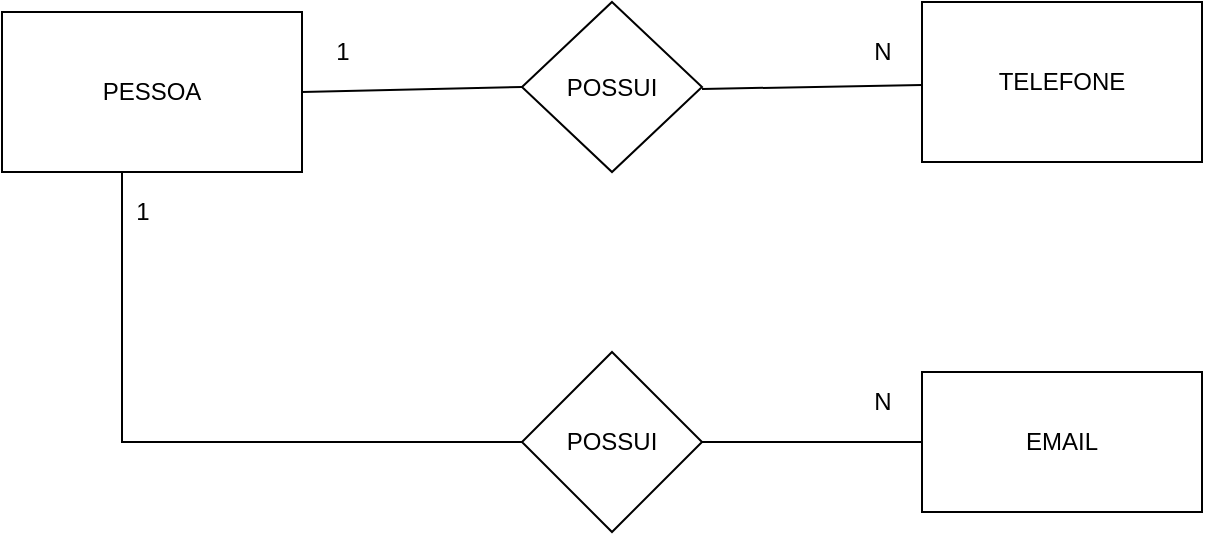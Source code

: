 <mxfile version="21.2.1" type="device" pages="2">
  <diagram name="CONCEITUAL" id="sFYZDMalQD7YeC36GTaa">
    <mxGraphModel dx="715" dy="354" grid="1" gridSize="10" guides="1" tooltips="1" connect="1" arrows="1" fold="1" page="1" pageScale="1" pageWidth="827" pageHeight="1169" math="0" shadow="0">
      <root>
        <mxCell id="0" />
        <mxCell id="1" parent="0" />
        <mxCell id="wSfCAWEKpjC1ESv8XnDQ-13" style="edgeStyle=orthogonalEdgeStyle;rounded=0;orthogonalLoop=1;jettySize=auto;html=1;entryX=0;entryY=0.5;entryDx=0;entryDy=0;endArrow=none;endFill=0;" parent="1" source="wSfCAWEKpjC1ESv8XnDQ-1" target="wSfCAWEKpjC1ESv8XnDQ-5" edge="1">
          <mxGeometry relative="1" as="geometry">
            <Array as="points">
              <mxPoint x="160" y="265" />
            </Array>
          </mxGeometry>
        </mxCell>
        <mxCell id="wSfCAWEKpjC1ESv8XnDQ-1" value="PESSOA" style="rounded=0;whiteSpace=wrap;html=1;" parent="1" vertex="1">
          <mxGeometry x="100" y="50" width="150" height="80" as="geometry" />
        </mxCell>
        <mxCell id="wSfCAWEKpjC1ESv8XnDQ-2" value="TELEFONE" style="rounded=0;whiteSpace=wrap;html=1;" parent="1" vertex="1">
          <mxGeometry x="560" y="45" width="140" height="80" as="geometry" />
        </mxCell>
        <mxCell id="wSfCAWEKpjC1ESv8XnDQ-3" value="EMAIL" style="rounded=0;whiteSpace=wrap;html=1;" parent="1" vertex="1">
          <mxGeometry x="560" y="230" width="140" height="70" as="geometry" />
        </mxCell>
        <mxCell id="wSfCAWEKpjC1ESv8XnDQ-4" value="POSSUI" style="rhombus;whiteSpace=wrap;html=1;" parent="1" vertex="1">
          <mxGeometry x="360" y="45" width="90" height="85" as="geometry" />
        </mxCell>
        <mxCell id="wSfCAWEKpjC1ESv8XnDQ-11" style="edgeStyle=orthogonalEdgeStyle;rounded=0;orthogonalLoop=1;jettySize=auto;html=1;endArrow=none;endFill=0;" parent="1" source="wSfCAWEKpjC1ESv8XnDQ-5" target="wSfCAWEKpjC1ESv8XnDQ-3" edge="1">
          <mxGeometry relative="1" as="geometry" />
        </mxCell>
        <mxCell id="wSfCAWEKpjC1ESv8XnDQ-5" value="POSSUI" style="rhombus;whiteSpace=wrap;html=1;" parent="1" vertex="1">
          <mxGeometry x="360" y="220" width="90" height="90" as="geometry" />
        </mxCell>
        <mxCell id="wSfCAWEKpjC1ESv8XnDQ-6" style="edgeStyle=orthogonalEdgeStyle;rounded=0;orthogonalLoop=1;jettySize=auto;html=1;exitX=0.5;exitY=1;exitDx=0;exitDy=0;" parent="1" source="wSfCAWEKpjC1ESv8XnDQ-3" target="wSfCAWEKpjC1ESv8XnDQ-3" edge="1">
          <mxGeometry relative="1" as="geometry" />
        </mxCell>
        <mxCell id="wSfCAWEKpjC1ESv8XnDQ-7" value="" style="endArrow=none;html=1;rounded=0;exitX=1;exitY=0.5;exitDx=0;exitDy=0;entryX=0;entryY=0.5;entryDx=0;entryDy=0;" parent="1" source="wSfCAWEKpjC1ESv8XnDQ-1" target="wSfCAWEKpjC1ESv8XnDQ-4" edge="1">
          <mxGeometry width="50" height="50" relative="1" as="geometry">
            <mxPoint x="280" y="100" as="sourcePoint" />
            <mxPoint x="330" y="50" as="targetPoint" />
          </mxGeometry>
        </mxCell>
        <mxCell id="wSfCAWEKpjC1ESv8XnDQ-8" value="" style="endArrow=none;html=1;rounded=0;exitX=1;exitY=0.5;exitDx=0;exitDy=0;entryX=0;entryY=0.5;entryDx=0;entryDy=0;" parent="1" edge="1">
          <mxGeometry width="50" height="50" relative="1" as="geometry">
            <mxPoint x="450" y="88.5" as="sourcePoint" />
            <mxPoint x="560" y="86.5" as="targetPoint" />
          </mxGeometry>
        </mxCell>
        <mxCell id="wSfCAWEKpjC1ESv8XnDQ-14" value="1" style="text;html=1;align=center;verticalAlign=middle;resizable=0;points=[];autosize=1;strokeColor=none;fillColor=none;" parent="1" vertex="1">
          <mxGeometry x="255" y="55" width="30" height="30" as="geometry" />
        </mxCell>
        <mxCell id="wSfCAWEKpjC1ESv8XnDQ-15" value="N" style="text;html=1;align=center;verticalAlign=middle;resizable=0;points=[];autosize=1;strokeColor=none;fillColor=none;" parent="1" vertex="1">
          <mxGeometry x="525" y="55" width="30" height="30" as="geometry" />
        </mxCell>
        <mxCell id="wSfCAWEKpjC1ESv8XnDQ-16" value="1" style="text;html=1;align=center;verticalAlign=middle;resizable=0;points=[];autosize=1;strokeColor=none;fillColor=none;" parent="1" vertex="1">
          <mxGeometry x="155" y="135" width="30" height="30" as="geometry" />
        </mxCell>
        <mxCell id="wSfCAWEKpjC1ESv8XnDQ-17" value="N" style="text;html=1;align=center;verticalAlign=middle;resizable=0;points=[];autosize=1;strokeColor=none;fillColor=none;" parent="1" vertex="1">
          <mxGeometry x="525" y="230" width="30" height="30" as="geometry" />
        </mxCell>
      </root>
    </mxGraphModel>
  </diagram>
  <diagram id="2_mmrBCANi9yxeISHKAl" name="LOGICO">
    <mxGraphModel dx="596" dy="295" grid="1" gridSize="10" guides="1" tooltips="1" connect="1" arrows="1" fold="1" page="1" pageScale="1" pageWidth="827" pageHeight="1169" math="0" shadow="0">
      <root>
        <mxCell id="0" />
        <mxCell id="1" parent="0" />
        <mxCell id="NApizrReT5H9g-_reGgZ-1" value="pessoa" style="shape=table;startSize=30;container=1;collapsible=1;childLayout=tableLayout;fixedRows=1;rowLines=0;fontStyle=1;align=center;resizeLast=1;html=1;fontFamily=Helvetica;fontSize=11;fontColor=default;" vertex="1" parent="1">
          <mxGeometry x="170" y="170" width="180" height="120" as="geometry" />
        </mxCell>
        <mxCell id="NApizrReT5H9g-_reGgZ-2" value="" style="shape=tableRow;horizontal=0;startSize=0;swimlaneHead=0;swimlaneBody=0;fillColor=none;collapsible=0;dropTarget=0;points=[[0,0.5],[1,0.5]];portConstraint=eastwest;top=0;left=0;right=0;bottom=1;fontFamily=Helvetica;fontSize=11;fontColor=default;" vertex="1" parent="NApizrReT5H9g-_reGgZ-1">
          <mxGeometry y="30" width="180" height="30" as="geometry" />
        </mxCell>
        <mxCell id="NApizrReT5H9g-_reGgZ-3" value="PK" style="shape=partialRectangle;connectable=0;fillColor=none;top=0;left=0;bottom=0;right=0;fontStyle=1;overflow=hidden;whiteSpace=wrap;html=1;fontFamily=Helvetica;fontSize=11;fontColor=default;" vertex="1" parent="NApizrReT5H9g-_reGgZ-2">
          <mxGeometry width="30" height="30" as="geometry">
            <mxRectangle width="30" height="30" as="alternateBounds" />
          </mxGeometry>
        </mxCell>
        <mxCell id="NApizrReT5H9g-_reGgZ-4" value="idPessoa" style="shape=partialRectangle;connectable=0;fillColor=none;top=0;left=0;bottom=0;right=0;align=left;spacingLeft=6;fontStyle=5;overflow=hidden;whiteSpace=wrap;html=1;fontFamily=Helvetica;fontSize=11;fontColor=default;" vertex="1" parent="NApizrReT5H9g-_reGgZ-2">
          <mxGeometry x="30" width="150" height="30" as="geometry">
            <mxRectangle width="150" height="30" as="alternateBounds" />
          </mxGeometry>
        </mxCell>
        <mxCell id="NApizrReT5H9g-_reGgZ-5" value="" style="shape=tableRow;horizontal=0;startSize=0;swimlaneHead=0;swimlaneBody=0;fillColor=none;collapsible=0;dropTarget=0;points=[[0,0.5],[1,0.5]];portConstraint=eastwest;top=0;left=0;right=0;bottom=0;fontFamily=Helvetica;fontSize=11;fontColor=default;" vertex="1" parent="NApizrReT5H9g-_reGgZ-1">
          <mxGeometry y="60" width="180" height="30" as="geometry" />
        </mxCell>
        <mxCell id="NApizrReT5H9g-_reGgZ-6" value="" style="shape=partialRectangle;connectable=0;fillColor=none;top=0;left=0;bottom=0;right=0;editable=1;overflow=hidden;whiteSpace=wrap;html=1;fontFamily=Helvetica;fontSize=11;fontColor=default;" vertex="1" parent="NApizrReT5H9g-_reGgZ-5">
          <mxGeometry width="30" height="30" as="geometry">
            <mxRectangle width="30" height="30" as="alternateBounds" />
          </mxGeometry>
        </mxCell>
        <mxCell id="NApizrReT5H9g-_reGgZ-7" value="nomePessoa" style="shape=partialRectangle;connectable=0;fillColor=none;top=0;left=0;bottom=0;right=0;align=left;spacingLeft=6;overflow=hidden;whiteSpace=wrap;html=1;fontFamily=Helvetica;fontSize=11;fontColor=default;" vertex="1" parent="NApizrReT5H9g-_reGgZ-5">
          <mxGeometry x="30" width="150" height="30" as="geometry">
            <mxRectangle width="150" height="30" as="alternateBounds" />
          </mxGeometry>
        </mxCell>
        <mxCell id="NApizrReT5H9g-_reGgZ-8" value="" style="shape=tableRow;horizontal=0;startSize=0;swimlaneHead=0;swimlaneBody=0;fillColor=none;collapsible=0;dropTarget=0;points=[[0,0.5],[1,0.5]];portConstraint=eastwest;top=0;left=0;right=0;bottom=0;fontFamily=Helvetica;fontSize=11;fontColor=default;" vertex="1" parent="NApizrReT5H9g-_reGgZ-1">
          <mxGeometry y="90" width="180" height="30" as="geometry" />
        </mxCell>
        <mxCell id="NApizrReT5H9g-_reGgZ-9" value="" style="shape=partialRectangle;connectable=0;fillColor=none;top=0;left=0;bottom=0;right=0;editable=1;overflow=hidden;whiteSpace=wrap;html=1;fontFamily=Helvetica;fontSize=11;fontColor=default;" vertex="1" parent="NApizrReT5H9g-_reGgZ-8">
          <mxGeometry width="30" height="30" as="geometry">
            <mxRectangle width="30" height="30" as="alternateBounds" />
          </mxGeometry>
        </mxCell>
        <mxCell id="NApizrReT5H9g-_reGgZ-10" value="cnh" style="shape=partialRectangle;connectable=0;fillColor=none;top=0;left=0;bottom=0;right=0;align=left;spacingLeft=6;overflow=hidden;whiteSpace=wrap;html=1;fontFamily=Helvetica;fontSize=11;fontColor=default;" vertex="1" parent="NApizrReT5H9g-_reGgZ-8">
          <mxGeometry x="30" width="150" height="30" as="geometry">
            <mxRectangle width="150" height="30" as="alternateBounds" />
          </mxGeometry>
        </mxCell>
        <mxCell id="NApizrReT5H9g-_reGgZ-14" value="telefone" style="shape=table;startSize=30;container=1;collapsible=1;childLayout=tableLayout;fixedRows=1;rowLines=0;fontStyle=1;align=center;resizeLast=1;html=1;whiteSpace=wrap;fontFamily=Helvetica;fontSize=11;fontColor=default;" vertex="1" parent="1">
          <mxGeometry x="530" y="80" width="180" height="120" as="geometry" />
        </mxCell>
        <mxCell id="NApizrReT5H9g-_reGgZ-15" value="" style="shape=tableRow;horizontal=0;startSize=0;swimlaneHead=0;swimlaneBody=0;fillColor=none;collapsible=0;dropTarget=0;points=[[0,0.5],[1,0.5]];portConstraint=eastwest;top=0;left=0;right=0;bottom=0;html=1;fontFamily=Helvetica;fontSize=11;fontColor=default;" vertex="1" parent="NApizrReT5H9g-_reGgZ-14">
          <mxGeometry y="30" width="180" height="30" as="geometry" />
        </mxCell>
        <mxCell id="NApizrReT5H9g-_reGgZ-16" value="PK" style="shape=partialRectangle;connectable=0;fillColor=none;top=0;left=0;bottom=0;right=0;fontStyle=1;overflow=hidden;html=1;whiteSpace=wrap;fontFamily=Helvetica;fontSize=11;fontColor=default;" vertex="1" parent="NApizrReT5H9g-_reGgZ-15">
          <mxGeometry width="60" height="30" as="geometry">
            <mxRectangle width="60" height="30" as="alternateBounds" />
          </mxGeometry>
        </mxCell>
        <mxCell id="NApizrReT5H9g-_reGgZ-17" value="idTelefone" style="shape=partialRectangle;connectable=0;fillColor=none;top=0;left=0;bottom=0;right=0;align=left;spacingLeft=6;fontStyle=5;overflow=hidden;html=1;whiteSpace=wrap;fontFamily=Helvetica;fontSize=11;fontColor=default;" vertex="1" parent="NApizrReT5H9g-_reGgZ-15">
          <mxGeometry x="60" width="120" height="30" as="geometry">
            <mxRectangle width="120" height="30" as="alternateBounds" />
          </mxGeometry>
        </mxCell>
        <mxCell id="NApizrReT5H9g-_reGgZ-18" value="" style="shape=tableRow;horizontal=0;startSize=0;swimlaneHead=0;swimlaneBody=0;fillColor=none;collapsible=0;dropTarget=0;points=[[0,0.5],[1,0.5]];portConstraint=eastwest;top=0;left=0;right=0;bottom=1;html=1;fontFamily=Helvetica;fontSize=11;fontColor=default;" vertex="1" parent="NApizrReT5H9g-_reGgZ-14">
          <mxGeometry y="60" width="180" height="30" as="geometry" />
        </mxCell>
        <mxCell id="NApizrReT5H9g-_reGgZ-19" value="FK" style="shape=partialRectangle;connectable=0;fillColor=none;top=0;left=0;bottom=0;right=0;fontStyle=1;overflow=hidden;html=1;whiteSpace=wrap;fontFamily=Helvetica;fontSize=11;fontColor=default;" vertex="1" parent="NApizrReT5H9g-_reGgZ-18">
          <mxGeometry width="60" height="30" as="geometry">
            <mxRectangle width="60" height="30" as="alternateBounds" />
          </mxGeometry>
        </mxCell>
        <mxCell id="NApizrReT5H9g-_reGgZ-20" value="idPessoa" style="shape=partialRectangle;connectable=0;fillColor=none;top=0;left=0;bottom=0;right=0;align=left;spacingLeft=6;fontStyle=5;overflow=hidden;html=1;whiteSpace=wrap;fontFamily=Helvetica;fontSize=11;fontColor=default;" vertex="1" parent="NApizrReT5H9g-_reGgZ-18">
          <mxGeometry x="60" width="120" height="30" as="geometry">
            <mxRectangle width="120" height="30" as="alternateBounds" />
          </mxGeometry>
        </mxCell>
        <mxCell id="NApizrReT5H9g-_reGgZ-21" value="" style="shape=tableRow;horizontal=0;startSize=0;swimlaneHead=0;swimlaneBody=0;fillColor=none;collapsible=0;dropTarget=0;points=[[0,0.5],[1,0.5]];portConstraint=eastwest;top=0;left=0;right=0;bottom=0;html=1;fontFamily=Helvetica;fontSize=11;fontColor=default;" vertex="1" parent="NApizrReT5H9g-_reGgZ-14">
          <mxGeometry y="90" width="180" height="30" as="geometry" />
        </mxCell>
        <mxCell id="NApizrReT5H9g-_reGgZ-22" value="" style="shape=partialRectangle;connectable=0;fillColor=none;top=0;left=0;bottom=0;right=0;editable=1;overflow=hidden;html=1;whiteSpace=wrap;fontFamily=Helvetica;fontSize=11;fontColor=default;" vertex="1" parent="NApizrReT5H9g-_reGgZ-21">
          <mxGeometry width="60" height="30" as="geometry">
            <mxRectangle width="60" height="30" as="alternateBounds" />
          </mxGeometry>
        </mxCell>
        <mxCell id="NApizrReT5H9g-_reGgZ-23" value="numeroTelefone" style="shape=partialRectangle;connectable=0;fillColor=none;top=0;left=0;bottom=0;right=0;align=left;spacingLeft=6;overflow=hidden;html=1;whiteSpace=wrap;fontFamily=Helvetica;fontSize=11;fontColor=default;" vertex="1" parent="NApizrReT5H9g-_reGgZ-21">
          <mxGeometry x="60" width="120" height="30" as="geometry">
            <mxRectangle width="120" height="30" as="alternateBounds" />
          </mxGeometry>
        </mxCell>
        <mxCell id="NApizrReT5H9g-_reGgZ-66" value="email" style="shape=table;startSize=30;container=1;collapsible=1;childLayout=tableLayout;fixedRows=1;rowLines=0;fontStyle=1;align=center;resizeLast=1;html=1;whiteSpace=wrap;fontFamily=Helvetica;fontSize=11;fontColor=default;" vertex="1" parent="1">
          <mxGeometry x="530" y="260" width="180" height="120" as="geometry" />
        </mxCell>
        <mxCell id="NApizrReT5H9g-_reGgZ-67" value="" style="shape=tableRow;horizontal=0;startSize=0;swimlaneHead=0;swimlaneBody=0;fillColor=none;collapsible=0;dropTarget=0;points=[[0,0.5],[1,0.5]];portConstraint=eastwest;top=0;left=0;right=0;bottom=0;html=1;fontFamily=Helvetica;fontSize=11;fontColor=default;" vertex="1" parent="NApizrReT5H9g-_reGgZ-66">
          <mxGeometry y="30" width="180" height="30" as="geometry" />
        </mxCell>
        <mxCell id="NApizrReT5H9g-_reGgZ-68" value="PK" style="shape=partialRectangle;connectable=0;fillColor=none;top=0;left=0;bottom=0;right=0;fontStyle=1;overflow=hidden;html=1;whiteSpace=wrap;fontFamily=Helvetica;fontSize=11;fontColor=default;" vertex="1" parent="NApizrReT5H9g-_reGgZ-67">
          <mxGeometry width="60" height="30" as="geometry">
            <mxRectangle width="60" height="30" as="alternateBounds" />
          </mxGeometry>
        </mxCell>
        <mxCell id="NApizrReT5H9g-_reGgZ-69" value="idEmail" style="shape=partialRectangle;connectable=0;fillColor=none;top=0;left=0;bottom=0;right=0;align=left;spacingLeft=6;fontStyle=5;overflow=hidden;html=1;whiteSpace=wrap;fontFamily=Helvetica;fontSize=11;fontColor=default;" vertex="1" parent="NApizrReT5H9g-_reGgZ-67">
          <mxGeometry x="60" width="120" height="30" as="geometry">
            <mxRectangle width="120" height="30" as="alternateBounds" />
          </mxGeometry>
        </mxCell>
        <mxCell id="NApizrReT5H9g-_reGgZ-70" value="" style="shape=tableRow;horizontal=0;startSize=0;swimlaneHead=0;swimlaneBody=0;fillColor=none;collapsible=0;dropTarget=0;points=[[0,0.5],[1,0.5]];portConstraint=eastwest;top=0;left=0;right=0;bottom=1;html=1;fontFamily=Helvetica;fontSize=11;fontColor=default;" vertex="1" parent="NApizrReT5H9g-_reGgZ-66">
          <mxGeometry y="60" width="180" height="30" as="geometry" />
        </mxCell>
        <mxCell id="NApizrReT5H9g-_reGgZ-71" value="FK" style="shape=partialRectangle;connectable=0;fillColor=none;top=0;left=0;bottom=0;right=0;fontStyle=1;overflow=hidden;html=1;whiteSpace=wrap;fontFamily=Helvetica;fontSize=11;fontColor=default;" vertex="1" parent="NApizrReT5H9g-_reGgZ-70">
          <mxGeometry width="60" height="30" as="geometry">
            <mxRectangle width="60" height="30" as="alternateBounds" />
          </mxGeometry>
        </mxCell>
        <mxCell id="NApizrReT5H9g-_reGgZ-72" value="idPessoa" style="shape=partialRectangle;connectable=0;fillColor=none;top=0;left=0;bottom=0;right=0;align=left;spacingLeft=6;fontStyle=5;overflow=hidden;html=1;whiteSpace=wrap;fontFamily=Helvetica;fontSize=11;fontColor=default;" vertex="1" parent="NApizrReT5H9g-_reGgZ-70">
          <mxGeometry x="60" width="120" height="30" as="geometry">
            <mxRectangle width="120" height="30" as="alternateBounds" />
          </mxGeometry>
        </mxCell>
        <mxCell id="NApizrReT5H9g-_reGgZ-73" value="" style="shape=tableRow;horizontal=0;startSize=0;swimlaneHead=0;swimlaneBody=0;fillColor=none;collapsible=0;dropTarget=0;points=[[0,0.5],[1,0.5]];portConstraint=eastwest;top=0;left=0;right=0;bottom=0;html=1;fontFamily=Helvetica;fontSize=11;fontColor=default;" vertex="1" parent="NApizrReT5H9g-_reGgZ-66">
          <mxGeometry y="90" width="180" height="30" as="geometry" />
        </mxCell>
        <mxCell id="NApizrReT5H9g-_reGgZ-74" value="" style="shape=partialRectangle;connectable=0;fillColor=none;top=0;left=0;bottom=0;right=0;editable=1;overflow=hidden;html=1;whiteSpace=wrap;fontFamily=Helvetica;fontSize=11;fontColor=default;" vertex="1" parent="NApizrReT5H9g-_reGgZ-73">
          <mxGeometry width="60" height="30" as="geometry">
            <mxRectangle width="60" height="30" as="alternateBounds" />
          </mxGeometry>
        </mxCell>
        <mxCell id="NApizrReT5H9g-_reGgZ-75" value="enderecoEmail" style="shape=partialRectangle;connectable=0;fillColor=none;top=0;left=0;bottom=0;right=0;align=left;spacingLeft=6;overflow=hidden;html=1;whiteSpace=wrap;fontFamily=Helvetica;fontSize=11;fontColor=default;" vertex="1" parent="NApizrReT5H9g-_reGgZ-73">
          <mxGeometry x="60" width="120" height="30" as="geometry">
            <mxRectangle width="120" height="30" as="alternateBounds" />
          </mxGeometry>
        </mxCell>
        <mxCell id="NApizrReT5H9g-_reGgZ-76" value="" style="edgeStyle=entityRelationEdgeStyle;fontSize=12;html=1;endArrow=ERoneToMany;rounded=0;labelBackgroundColor=default;strokeColor=default;fontFamily=Helvetica;fontColor=default;shape=connector;" edge="1" parent="1" source="NApizrReT5H9g-_reGgZ-2" target="NApizrReT5H9g-_reGgZ-18">
          <mxGeometry width="100" height="100" relative="1" as="geometry">
            <mxPoint x="350" y="245" as="sourcePoint" />
            <mxPoint x="380" y="220" as="targetPoint" />
          </mxGeometry>
        </mxCell>
        <mxCell id="NApizrReT5H9g-_reGgZ-78" value="" style="edgeStyle=entityRelationEdgeStyle;fontSize=12;html=1;endArrow=ERoneToMany;rounded=0;labelBackgroundColor=default;strokeColor=default;fontFamily=Helvetica;fontColor=default;shape=connector;exitX=1;exitY=0.5;exitDx=0;exitDy=0;" edge="1" parent="1" source="NApizrReT5H9g-_reGgZ-2" target="NApizrReT5H9g-_reGgZ-70">
          <mxGeometry width="100" height="100" relative="1" as="geometry">
            <mxPoint x="370" y="380" as="sourcePoint" />
            <mxPoint x="470" y="280" as="targetPoint" />
          </mxGeometry>
        </mxCell>
      </root>
    </mxGraphModel>
  </diagram>
</mxfile>
